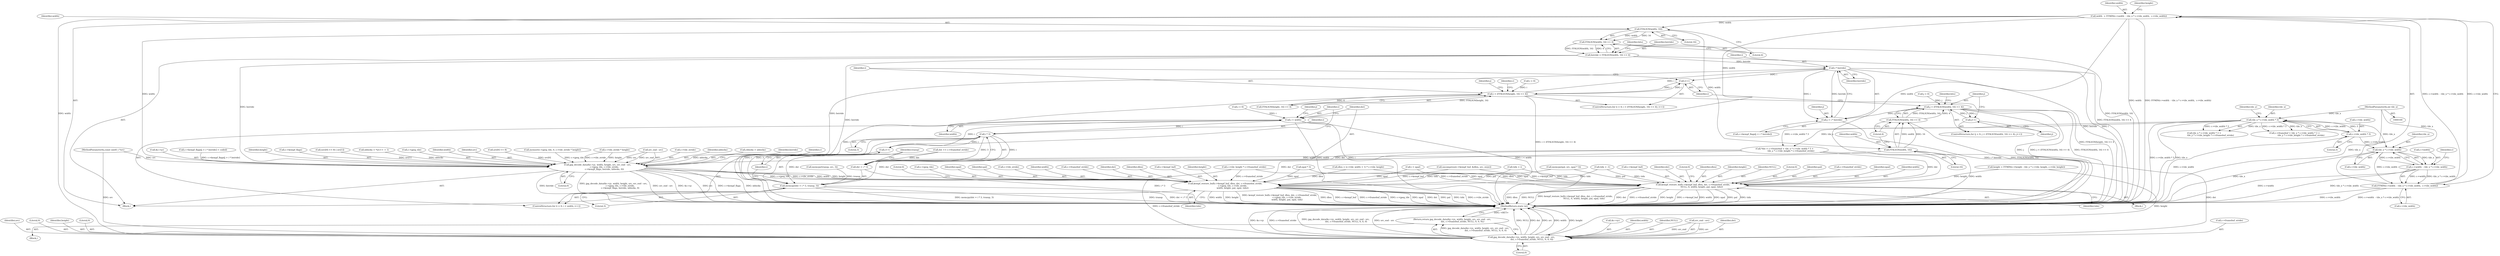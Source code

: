 digraph "0_FFmpeg_2960576378d17d71cc8dccc926352ce568b5eec1@integer" {
"1000177" [label="(Call,width  = FFMIN(c->width  - tile_x * c->tile_width,  c->tile_width))"];
"1000179" [label="(Call,FFMIN(c->width  - tile_x * c->tile_width,  c->tile_width))"];
"1000180" [label="(Call,c->width  - tile_x * c->tile_width)"];
"1000184" [label="(Call,tile_x * c->tile_width)"];
"1000155" [label="(Call,tile_x * c->tile_width * 3)"];
"1000102" [label="(MethodParameterIn,int tile_x)"];
"1000157" [label="(Call,c->tile_width * 3)"];
"1000249" [label="(Call,i < width)"];
"1000257" [label="(Call,i * 3)"];
"1000252" [label="(Call,i++)"];
"1000254" [label="(Call,memcpy(dst + i * 3, transp, 3))"];
"1000255" [label="(Call,dst + i * 3)"];
"1000271" [label="(Call,jpg_decode_data(&c->jc, width, height, src, src_end - src,\n                               dst, c->framebuf_stride, NULL, 0, 0, 0))"];
"1000270" [label="(Return,return jpg_decode_data(&c->jc, width, height, src, src_end - src,\n                               dst, c->framebuf_stride, NULL, 0, 0, 0);)"];
"1000402" [label="(Call,kempf_restore_buf(c->kempf_buf, dlen, dst, c->framebuf_stride,\n                          NULL, 0, width, height, pal, npal, tidx))"];
"1000433" [label="(Call,FFALIGN(width, 16))"];
"1000432" [label="(Call,FFALIGN(width, 16) >> 4)"];
"1000430" [label="(Call,bstride = FFALIGN(width, 16) >> 4)"];
"1000506" [label="(Call,i * bstride)"];
"1000451" [label="(Call,i++)"];
"1000444" [label="(Call,i < (FFALIGN(height, 16) >> 4))"];
"1000504" [label="(Call,j + i * bstride)"];
"1000520" [label="(Call,jpg_decode_data(&c->jc, width, height, src, src_end - src,\n                    c->jpeg_tile, c->tile_stride,\n                    c->kempf_flags, bstride, nblocks, 0))"];
"1000543" [label="(Call,kempf_restore_buf(c->kempf_buf, dlen, dst, c->framebuf_stride,\n                      c->jpeg_tile, c->tile_stride,\n                      width, height, pal, npal, tidx))"];
"1000461" [label="(Call,FFALIGN(width, 16))"];
"1000460" [label="(Call,FFALIGN(width, 16) >> 4)"];
"1000458" [label="(Call,j < (FFALIGN(width, 16) >> 4))"];
"1000465" [label="(Call,j++)"];
"1000177" [label="(Call,width  = FFMIN(c->width  - tile_x * c->tile_width,  c->tile_width))"];
"1000254" [label="(Call,memcpy(dst + i * 3, transp, 3))"];
"1000541" [label="(Identifier,nblocks)"];
"1000269" [label="(Block,)"];
"1000435" [label="(Literal,16)"];
"1000494" [label="(Call,cblocks > nblocks)"];
"1000452" [label="(Identifier,i)"];
"1000500" [label="(Call,c->kempf_flags[j + i * bstride])"];
"1000256" [label="(Identifier,dst)"];
"1000432" [label="(Call,FFALIGN(width, 16) >> 4)"];
"1000163" [label="(Identifier,tile_y)"];
"1000249" [label="(Call,i < width)"];
"1000547" [label="(Identifier,dlen)"];
"1000540" [label="(Identifier,bstride)"];
"1000544" [label="(Call,c->kempf_buf)"];
"1000283" [label="(Call,c->framebuf_stride)"];
"1000543" [label="(Call,kempf_restore_buf(c->kempf_buf, dlen, dst, c->framebuf_stride,\n                      c->jpeg_tile, c->tile_stride,\n                      width, height, pal, npal, tidx))"];
"1000433" [label="(Call,FFALIGN(width, 16))"];
"1000545" [label="(Identifier,c)"];
"1000521" [label="(Call,&c->jc)"];
"1000507" [label="(Identifier,i)"];
"1000499" [label="(Call,c->kempf_flags[j + i * bstride] = coded)"];
"1000463" [label="(Literal,16)"];
"1000178" [label="(Identifier,width)"];
"1000278" [label="(Identifier,src)"];
"1000413" [label="(Identifier,width)"];
"1000246" [label="(Call,i = 0)"];
"1000129" [label="(Call,dlen = (c->tile_width + 1) * c->tile_height)"];
"1000289" [label="(Literal,0)"];
"1000455" [label="(Call,j = 0)"];
"1000157" [label="(Call,c->tile_width * 3)"];
"1000161" [label="(Literal,3)"];
"1000259" [label="(Literal,3)"];
"1000309" [label="(Call,memcpy(pal, src, npal * 3))"];
"1000317" [label="(Call,npal * 3)"];
"1000257" [label="(Call,i * 3)"];
"1000561" [label="(Identifier,npal)"];
"1000271" [label="(Call,jpg_decode_data(&c->jc, width, height, src, src_end - src,\n                               dst, c->framebuf_stride, NULL, 0, 0, 0))"];
"1000445" [label="(Identifier,i)"];
"1000465" [label="(Call,j++)"];
"1000505" [label="(Identifier,j)"];
"1000403" [label="(Call,c->kempf_buf)"];
"1000245" [label="(ControlStructure,for (i = 0; i < width; i++))"];
"1000179" [label="(Call,FFMIN(c->width  - tile_x * c->tile_width,  c->tile_width))"];
"1000329" [label="(Call,i < npal)"];
"1000180" [label="(Call,c->width  - tile_x * c->tile_width)"];
"1000446" [label="(Call,FFALIGN(height, 16) >> 4)"];
"1000508" [label="(Identifier,bstride)"];
"1000560" [label="(Identifier,pal)"];
"1000451" [label="(Call,i++)"];
"1000407" [label="(Identifier,dst)"];
"1000419" [label="(Literal,0)"];
"1000434" [label="(Identifier,width)"];
"1000466" [label="(Identifier,j)"];
"1000470" [label="(Identifier,bits)"];
"1000287" [label="(Literal,0)"];
"1000555" [label="(Call,c->tile_stride)"];
"1000190" [label="(Identifier,c)"];
"1000440" [label="(ControlStructure,for (i = 0; i < (FFALIGN(height, 16) >> 4); i++))"];
"1000462" [label="(Identifier,width)"];
"1000459" [label="(Identifier,j)"];
"1000261" [label="(Literal,3)"];
"1000406" [label="(Identifier,dlen)"];
"1000438" [label="(Identifier,bits)"];
"1000102" [label="(MethodParameterIn,int tile_x)"];
"1000430" [label="(Call,bstride = FFALIGN(width, 16) >> 4)"];
"1000526" [label="(Identifier,height)"];
"1000184" [label="(Call,tile_x * c->tile_width)"];
"1000277" [label="(Identifier,height)"];
"1000250" [label="(Identifier,i)"];
"1000504" [label="(Call,j + i * bstride)"];
"1000460" [label="(Call,FFALIGN(width, 16) >> 4)"];
"1000106" [label="(Block,)"];
"1000441" [label="(Call,i = 0)"];
"1000260" [label="(Identifier,transp)"];
"1000558" [label="(Identifier,width)"];
"1000288" [label="(Literal,0)"];
"1000251" [label="(Identifier,width)"];
"1000414" [label="(Identifier,height)"];
"1000148" [label="(Call,*dst = c->framebuf + tile_x * c->tile_width * 3 +\n                   tile_y * c->tile_height * c->framebuf_stride)"];
"1000270" [label="(Return,return jpg_decode_data(&c->jc, width, height, src, src_end - src,\n                               dst, c->framebuf_stride, NULL, 0, 0, 0);)"];
"1000192" [label="(Call,height = FFMIN(c->height - tile_y * c->tile_height, c->tile_height))"];
"1000444" [label="(Call,i < (FFALIGN(height, 16) >> 4))"];
"1000565" [label="(MethodReturn,static int)"];
"1000458" [label="(Call,j < (FFALIGN(width, 16) >> 4))"];
"1000456" [label="(Identifier,j)"];
"1000542" [label="(Literal,0)"];
"1000158" [label="(Call,c->tile_width)"];
"1000520" [label="(Call,jpg_decode_data(&c->jc, width, height, src, src_end - src,\n                    c->jpeg_tile, c->tile_stride,\n                    c->kempf_flags, bstride, nblocks, 0))"];
"1000154" [label="(Call,tile_x * c->tile_width * 3 +\n                   tile_y * c->tile_height * c->framebuf_stride)"];
"1000186" [label="(Call,c->tile_width)"];
"1000193" [label="(Identifier,height)"];
"1000512" [label="(Identifier,c)"];
"1000411" [label="(Identifier,NULL)"];
"1000454" [label="(ControlStructure,for (j = 0; j < (FFALIGN(width, 16) >> 4); j++))"];
"1000537" [label="(Call,c->kempf_flags)"];
"1000549" [label="(Call,c->framebuf_stride)"];
"1000548" [label="(Identifier,dst)"];
"1000185" [label="(Identifier,tile_x)"];
"1000412" [label="(Literal,0)"];
"1000417" [label="(Identifier,tidx)"];
"1000360" [label="(Call,(src[0] << 8) | src[1])"];
"1000155" [label="(Call,tile_x * c->tile_width * 3)"];
"1000420" [label="(Call,nblocks = *src++ + 1)"];
"1000431" [label="(Identifier,bstride)"];
"1000382" [label="(Call,uncompress(c->kempf_buf, &dlen, src, zsize))"];
"1000189" [label="(Call,c->tile_width)"];
"1000272" [label="(Call,&c->jc)"];
"1000258" [label="(Identifier,i)"];
"1000346" [label="(Call,tidx = i)"];
"1000531" [label="(Call,c->jpeg_tile)"];
"1000276" [label="(Identifier,width)"];
"1000164" [label="(Call,c->tile_height * c->framebuf_stride)"];
"1000401" [label="(Block,)"];
"1000223" [label="(Call,memcpy(transp, src, 3))"];
"1000436" [label="(Literal,4)"];
"1000113" [label="(Call,tidx = -1)"];
"1000525" [label="(Identifier,width)"];
"1000559" [label="(Identifier,height)"];
"1000415" [label="(Identifier,pal)"];
"1000562" [label="(Identifier,tidx)"];
"1000464" [label="(Literal,4)"];
"1000527" [label="(Identifier,src)"];
"1000286" [label="(Identifier,NULL)"];
"1000252" [label="(Call,i++)"];
"1000361" [label="(Call,src[0] << 8)"];
"1000279" [label="(Call,src_end - src)"];
"1000408" [label="(Call,c->framebuf_stride)"];
"1000564" [label="(Literal,0)"];
"1000461" [label="(Call,FFALIGN(width, 16))"];
"1000181" [label="(Call,c->width)"];
"1000150" [label="(Call,c->framebuf + tile_x * c->tile_width * 3 +\n                   tile_y * c->tile_height * c->framebuf_stride)"];
"1000253" [label="(Identifier,i)"];
"1000506" [label="(Call,i * bstride)"];
"1000240" [label="(Call,dst += c->framebuf_stride)"];
"1000510" [label="(Call,memset(c->jpeg_tile, 0, c->tile_stride * height))"];
"1000402" [label="(Call,kempf_restore_buf(c->kempf_buf, dlen, dst, c->framebuf_stride,\n                          NULL, 0, width, height, pal, npal, tidx))"];
"1000416" [label="(Identifier,npal)"];
"1000552" [label="(Call,c->jpeg_tile)"];
"1000282" [label="(Identifier,dst)"];
"1000104" [label="(MethodParameterIn,const uint8_t *src)"];
"1000156" [label="(Identifier,tile_x)"];
"1000515" [label="(Call,c->tile_stride * height)"];
"1000528" [label="(Call,src_end - src)"];
"1000534" [label="(Call,c->tile_stride)"];
"1000255" [label="(Call,dst + i * 3)"];
"1000239" [label="(Identifier,j)"];
"1000177" -> "1000106"  [label="AST: "];
"1000177" -> "1000179"  [label="CFG: "];
"1000178" -> "1000177"  [label="AST: "];
"1000179" -> "1000177"  [label="AST: "];
"1000193" -> "1000177"  [label="CFG: "];
"1000177" -> "1000565"  [label="DDG: width"];
"1000177" -> "1000565"  [label="DDG: FFMIN(c->width  - tile_x * c->tile_width,  c->tile_width)"];
"1000179" -> "1000177"  [label="DDG: c->width  - tile_x * c->tile_width"];
"1000179" -> "1000177"  [label="DDG: c->tile_width"];
"1000177" -> "1000249"  [label="DDG: width"];
"1000177" -> "1000271"  [label="DDG: width"];
"1000177" -> "1000402"  [label="DDG: width"];
"1000177" -> "1000433"  [label="DDG: width"];
"1000179" -> "1000189"  [label="CFG: "];
"1000180" -> "1000179"  [label="AST: "];
"1000189" -> "1000179"  [label="AST: "];
"1000179" -> "1000565"  [label="DDG: c->tile_width"];
"1000179" -> "1000565"  [label="DDG: c->width  - tile_x * c->tile_width"];
"1000180" -> "1000179"  [label="DDG: c->width"];
"1000180" -> "1000179"  [label="DDG: tile_x * c->tile_width"];
"1000184" -> "1000179"  [label="DDG: c->tile_width"];
"1000180" -> "1000184"  [label="CFG: "];
"1000181" -> "1000180"  [label="AST: "];
"1000184" -> "1000180"  [label="AST: "];
"1000190" -> "1000180"  [label="CFG: "];
"1000180" -> "1000565"  [label="DDG: tile_x * c->tile_width"];
"1000180" -> "1000565"  [label="DDG: c->width"];
"1000184" -> "1000180"  [label="DDG: tile_x"];
"1000184" -> "1000180"  [label="DDG: c->tile_width"];
"1000184" -> "1000186"  [label="CFG: "];
"1000185" -> "1000184"  [label="AST: "];
"1000186" -> "1000184"  [label="AST: "];
"1000184" -> "1000565"  [label="DDG: tile_x"];
"1000155" -> "1000184"  [label="DDG: tile_x"];
"1000102" -> "1000184"  [label="DDG: tile_x"];
"1000157" -> "1000184"  [label="DDG: c->tile_width"];
"1000155" -> "1000154"  [label="AST: "];
"1000155" -> "1000157"  [label="CFG: "];
"1000156" -> "1000155"  [label="AST: "];
"1000157" -> "1000155"  [label="AST: "];
"1000163" -> "1000155"  [label="CFG: "];
"1000155" -> "1000565"  [label="DDG: c->tile_width * 3"];
"1000155" -> "1000565"  [label="DDG: tile_x"];
"1000155" -> "1000148"  [label="DDG: tile_x"];
"1000155" -> "1000148"  [label="DDG: c->tile_width * 3"];
"1000155" -> "1000150"  [label="DDG: tile_x"];
"1000155" -> "1000150"  [label="DDG: c->tile_width * 3"];
"1000155" -> "1000154"  [label="DDG: tile_x"];
"1000155" -> "1000154"  [label="DDG: c->tile_width * 3"];
"1000102" -> "1000155"  [label="DDG: tile_x"];
"1000157" -> "1000155"  [label="DDG: c->tile_width"];
"1000157" -> "1000155"  [label="DDG: 3"];
"1000102" -> "1000100"  [label="AST: "];
"1000102" -> "1000565"  [label="DDG: tile_x"];
"1000157" -> "1000161"  [label="CFG: "];
"1000158" -> "1000157"  [label="AST: "];
"1000161" -> "1000157"  [label="AST: "];
"1000157" -> "1000565"  [label="DDG: c->tile_width"];
"1000249" -> "1000245"  [label="AST: "];
"1000249" -> "1000251"  [label="CFG: "];
"1000250" -> "1000249"  [label="AST: "];
"1000251" -> "1000249"  [label="AST: "];
"1000256" -> "1000249"  [label="CFG: "];
"1000239" -> "1000249"  [label="CFG: "];
"1000249" -> "1000565"  [label="DDG: width"];
"1000249" -> "1000565"  [label="DDG: i"];
"1000249" -> "1000565"  [label="DDG: i < width"];
"1000252" -> "1000249"  [label="DDG: i"];
"1000246" -> "1000249"  [label="DDG: i"];
"1000249" -> "1000257"  [label="DDG: i"];
"1000257" -> "1000255"  [label="AST: "];
"1000257" -> "1000259"  [label="CFG: "];
"1000258" -> "1000257"  [label="AST: "];
"1000259" -> "1000257"  [label="AST: "];
"1000255" -> "1000257"  [label="CFG: "];
"1000257" -> "1000252"  [label="DDG: i"];
"1000257" -> "1000254"  [label="DDG: i"];
"1000257" -> "1000254"  [label="DDG: 3"];
"1000257" -> "1000255"  [label="DDG: i"];
"1000257" -> "1000255"  [label="DDG: 3"];
"1000252" -> "1000245"  [label="AST: "];
"1000252" -> "1000253"  [label="CFG: "];
"1000253" -> "1000252"  [label="AST: "];
"1000250" -> "1000252"  [label="CFG: "];
"1000254" -> "1000245"  [label="AST: "];
"1000254" -> "1000261"  [label="CFG: "];
"1000255" -> "1000254"  [label="AST: "];
"1000260" -> "1000254"  [label="AST: "];
"1000261" -> "1000254"  [label="AST: "];
"1000253" -> "1000254"  [label="CFG: "];
"1000254" -> "1000565"  [label="DDG: transp"];
"1000254" -> "1000565"  [label="DDG: dst + i * 3"];
"1000254" -> "1000565"  [label="DDG: memcpy(dst + i * 3, transp, 3)"];
"1000148" -> "1000254"  [label="DDG: dst"];
"1000240" -> "1000254"  [label="DDG: dst"];
"1000223" -> "1000254"  [label="DDG: transp"];
"1000256" -> "1000255"  [label="AST: "];
"1000260" -> "1000255"  [label="CFG: "];
"1000255" -> "1000565"  [label="DDG: i * 3"];
"1000148" -> "1000255"  [label="DDG: dst"];
"1000240" -> "1000255"  [label="DDG: dst"];
"1000271" -> "1000270"  [label="AST: "];
"1000271" -> "1000289"  [label="CFG: "];
"1000272" -> "1000271"  [label="AST: "];
"1000276" -> "1000271"  [label="AST: "];
"1000277" -> "1000271"  [label="AST: "];
"1000278" -> "1000271"  [label="AST: "];
"1000279" -> "1000271"  [label="AST: "];
"1000282" -> "1000271"  [label="AST: "];
"1000283" -> "1000271"  [label="AST: "];
"1000286" -> "1000271"  [label="AST: "];
"1000287" -> "1000271"  [label="AST: "];
"1000288" -> "1000271"  [label="AST: "];
"1000289" -> "1000271"  [label="AST: "];
"1000270" -> "1000271"  [label="CFG: "];
"1000271" -> "1000565"  [label="DDG: NULL"];
"1000271" -> "1000565"  [label="DDG: dst"];
"1000271" -> "1000565"  [label="DDG: src"];
"1000271" -> "1000565"  [label="DDG: width"];
"1000271" -> "1000565"  [label="DDG: height"];
"1000271" -> "1000565"  [label="DDG: &c->jc"];
"1000271" -> "1000565"  [label="DDG: c->framebuf_stride"];
"1000271" -> "1000565"  [label="DDG: jpg_decode_data(&c->jc, width, height, src, src_end - src,\n                               dst, c->framebuf_stride, NULL, 0, 0, 0)"];
"1000271" -> "1000565"  [label="DDG: src_end - src"];
"1000271" -> "1000270"  [label="DDG: jpg_decode_data(&c->jc, width, height, src, src_end - src,\n                               dst, c->framebuf_stride, NULL, 0, 0, 0)"];
"1000192" -> "1000271"  [label="DDG: height"];
"1000279" -> "1000271"  [label="DDG: src"];
"1000279" -> "1000271"  [label="DDG: src_end"];
"1000104" -> "1000271"  [label="DDG: src"];
"1000148" -> "1000271"  [label="DDG: dst"];
"1000164" -> "1000271"  [label="DDG: c->framebuf_stride"];
"1000270" -> "1000269"  [label="AST: "];
"1000565" -> "1000270"  [label="CFG: "];
"1000270" -> "1000565"  [label="DDG: <RET>"];
"1000402" -> "1000401"  [label="AST: "];
"1000402" -> "1000417"  [label="CFG: "];
"1000403" -> "1000402"  [label="AST: "];
"1000406" -> "1000402"  [label="AST: "];
"1000407" -> "1000402"  [label="AST: "];
"1000408" -> "1000402"  [label="AST: "];
"1000411" -> "1000402"  [label="AST: "];
"1000412" -> "1000402"  [label="AST: "];
"1000413" -> "1000402"  [label="AST: "];
"1000414" -> "1000402"  [label="AST: "];
"1000415" -> "1000402"  [label="AST: "];
"1000416" -> "1000402"  [label="AST: "];
"1000417" -> "1000402"  [label="AST: "];
"1000419" -> "1000402"  [label="CFG: "];
"1000402" -> "1000565"  [label="DDG: NULL"];
"1000402" -> "1000565"  [label="DDG: kempf_restore_buf(c->kempf_buf, dlen, dst, c->framebuf_stride,\n                          NULL, 0, width, height, pal, npal, tidx)"];
"1000402" -> "1000565"  [label="DDG: dst"];
"1000402" -> "1000565"  [label="DDG: c->framebuf_stride"];
"1000402" -> "1000565"  [label="DDG: height"];
"1000402" -> "1000565"  [label="DDG: c->kempf_buf"];
"1000402" -> "1000565"  [label="DDG: width"];
"1000402" -> "1000565"  [label="DDG: npal"];
"1000402" -> "1000565"  [label="DDG: pal"];
"1000402" -> "1000565"  [label="DDG: tidx"];
"1000402" -> "1000565"  [label="DDG: dlen"];
"1000382" -> "1000402"  [label="DDG: c->kempf_buf"];
"1000129" -> "1000402"  [label="DDG: dlen"];
"1000148" -> "1000402"  [label="DDG: dst"];
"1000164" -> "1000402"  [label="DDG: c->framebuf_stride"];
"1000192" -> "1000402"  [label="DDG: height"];
"1000309" -> "1000402"  [label="DDG: pal"];
"1000329" -> "1000402"  [label="DDG: npal"];
"1000317" -> "1000402"  [label="DDG: npal"];
"1000113" -> "1000402"  [label="DDG: tidx"];
"1000346" -> "1000402"  [label="DDG: tidx"];
"1000433" -> "1000432"  [label="AST: "];
"1000433" -> "1000435"  [label="CFG: "];
"1000434" -> "1000433"  [label="AST: "];
"1000435" -> "1000433"  [label="AST: "];
"1000436" -> "1000433"  [label="CFG: "];
"1000433" -> "1000432"  [label="DDG: width"];
"1000433" -> "1000432"  [label="DDG: 16"];
"1000433" -> "1000461"  [label="DDG: width"];
"1000433" -> "1000520"  [label="DDG: width"];
"1000432" -> "1000430"  [label="AST: "];
"1000432" -> "1000436"  [label="CFG: "];
"1000436" -> "1000432"  [label="AST: "];
"1000430" -> "1000432"  [label="CFG: "];
"1000432" -> "1000565"  [label="DDG: FFALIGN(width, 16)"];
"1000432" -> "1000430"  [label="DDG: FFALIGN(width, 16)"];
"1000432" -> "1000430"  [label="DDG: 4"];
"1000430" -> "1000106"  [label="AST: "];
"1000431" -> "1000430"  [label="AST: "];
"1000438" -> "1000430"  [label="CFG: "];
"1000430" -> "1000565"  [label="DDG: FFALIGN(width, 16) >> 4"];
"1000430" -> "1000565"  [label="DDG: bstride"];
"1000430" -> "1000506"  [label="DDG: bstride"];
"1000430" -> "1000520"  [label="DDG: bstride"];
"1000506" -> "1000504"  [label="AST: "];
"1000506" -> "1000508"  [label="CFG: "];
"1000507" -> "1000506"  [label="AST: "];
"1000508" -> "1000506"  [label="AST: "];
"1000504" -> "1000506"  [label="CFG: "];
"1000506" -> "1000565"  [label="DDG: i"];
"1000506" -> "1000565"  [label="DDG: bstride"];
"1000506" -> "1000451"  [label="DDG: i"];
"1000506" -> "1000504"  [label="DDG: i"];
"1000506" -> "1000504"  [label="DDG: bstride"];
"1000444" -> "1000506"  [label="DDG: i"];
"1000506" -> "1000520"  [label="DDG: bstride"];
"1000451" -> "1000440"  [label="AST: "];
"1000451" -> "1000452"  [label="CFG: "];
"1000452" -> "1000451"  [label="AST: "];
"1000445" -> "1000451"  [label="CFG: "];
"1000451" -> "1000444"  [label="DDG: i"];
"1000444" -> "1000451"  [label="DDG: i"];
"1000444" -> "1000440"  [label="AST: "];
"1000444" -> "1000446"  [label="CFG: "];
"1000445" -> "1000444"  [label="AST: "];
"1000446" -> "1000444"  [label="AST: "];
"1000456" -> "1000444"  [label="CFG: "];
"1000512" -> "1000444"  [label="CFG: "];
"1000444" -> "1000565"  [label="DDG: FFALIGN(height, 16) >> 4"];
"1000444" -> "1000565"  [label="DDG: i"];
"1000444" -> "1000565"  [label="DDG: i < (FFALIGN(height, 16) >> 4)"];
"1000441" -> "1000444"  [label="DDG: i"];
"1000446" -> "1000444"  [label="DDG: FFALIGN(height, 16)"];
"1000446" -> "1000444"  [label="DDG: 4"];
"1000504" -> "1000500"  [label="AST: "];
"1000505" -> "1000504"  [label="AST: "];
"1000500" -> "1000504"  [label="CFG: "];
"1000504" -> "1000565"  [label="DDG: i * bstride"];
"1000458" -> "1000504"  [label="DDG: j"];
"1000520" -> "1000106"  [label="AST: "];
"1000520" -> "1000542"  [label="CFG: "];
"1000521" -> "1000520"  [label="AST: "];
"1000525" -> "1000520"  [label="AST: "];
"1000526" -> "1000520"  [label="AST: "];
"1000527" -> "1000520"  [label="AST: "];
"1000528" -> "1000520"  [label="AST: "];
"1000531" -> "1000520"  [label="AST: "];
"1000534" -> "1000520"  [label="AST: "];
"1000537" -> "1000520"  [label="AST: "];
"1000540" -> "1000520"  [label="AST: "];
"1000541" -> "1000520"  [label="AST: "];
"1000542" -> "1000520"  [label="AST: "];
"1000545" -> "1000520"  [label="CFG: "];
"1000520" -> "1000565"  [label="DDG: bstride"];
"1000520" -> "1000565"  [label="DDG: jpg_decode_data(&c->jc, width, height, src, src_end - src,\n                    c->jpeg_tile, c->tile_stride,\n                    c->kempf_flags, bstride, nblocks, 0)"];
"1000520" -> "1000565"  [label="DDG: src_end - src"];
"1000520" -> "1000565"  [label="DDG: &c->jc"];
"1000520" -> "1000565"  [label="DDG: src"];
"1000520" -> "1000565"  [label="DDG: c->kempf_flags"];
"1000520" -> "1000565"  [label="DDG: nblocks"];
"1000461" -> "1000520"  [label="DDG: width"];
"1000515" -> "1000520"  [label="DDG: height"];
"1000515" -> "1000520"  [label="DDG: c->tile_stride"];
"1000528" -> "1000520"  [label="DDG: src"];
"1000528" -> "1000520"  [label="DDG: src_end"];
"1000360" -> "1000520"  [label="DDG: src[1]"];
"1000361" -> "1000520"  [label="DDG: src[0]"];
"1000104" -> "1000520"  [label="DDG: src"];
"1000510" -> "1000520"  [label="DDG: c->jpeg_tile"];
"1000499" -> "1000520"  [label="DDG: c->kempf_flags[j + i * bstride]"];
"1000494" -> "1000520"  [label="DDG: nblocks"];
"1000420" -> "1000520"  [label="DDG: nblocks"];
"1000520" -> "1000543"  [label="DDG: c->jpeg_tile"];
"1000520" -> "1000543"  [label="DDG: c->tile_stride"];
"1000520" -> "1000543"  [label="DDG: width"];
"1000520" -> "1000543"  [label="DDG: height"];
"1000543" -> "1000106"  [label="AST: "];
"1000543" -> "1000562"  [label="CFG: "];
"1000544" -> "1000543"  [label="AST: "];
"1000547" -> "1000543"  [label="AST: "];
"1000548" -> "1000543"  [label="AST: "];
"1000549" -> "1000543"  [label="AST: "];
"1000552" -> "1000543"  [label="AST: "];
"1000555" -> "1000543"  [label="AST: "];
"1000558" -> "1000543"  [label="AST: "];
"1000559" -> "1000543"  [label="AST: "];
"1000560" -> "1000543"  [label="AST: "];
"1000561" -> "1000543"  [label="AST: "];
"1000562" -> "1000543"  [label="AST: "];
"1000564" -> "1000543"  [label="CFG: "];
"1000543" -> "1000565"  [label="DDG: dst"];
"1000543" -> "1000565"  [label="DDG: pal"];
"1000543" -> "1000565"  [label="DDG: tidx"];
"1000543" -> "1000565"  [label="DDG: c->tile_stride"];
"1000543" -> "1000565"  [label="DDG: width"];
"1000543" -> "1000565"  [label="DDG: height"];
"1000543" -> "1000565"  [label="DDG: kempf_restore_buf(c->kempf_buf, dlen, dst, c->framebuf_stride,\n                      c->jpeg_tile, c->tile_stride,\n                      width, height, pal, npal, tidx)"];
"1000543" -> "1000565"  [label="DDG: dlen"];
"1000543" -> "1000565"  [label="DDG: c->kempf_buf"];
"1000543" -> "1000565"  [label="DDG: c->framebuf_stride"];
"1000543" -> "1000565"  [label="DDG: c->jpeg_tile"];
"1000543" -> "1000565"  [label="DDG: npal"];
"1000382" -> "1000543"  [label="DDG: c->kempf_buf"];
"1000129" -> "1000543"  [label="DDG: dlen"];
"1000148" -> "1000543"  [label="DDG: dst"];
"1000164" -> "1000543"  [label="DDG: c->framebuf_stride"];
"1000309" -> "1000543"  [label="DDG: pal"];
"1000329" -> "1000543"  [label="DDG: npal"];
"1000317" -> "1000543"  [label="DDG: npal"];
"1000113" -> "1000543"  [label="DDG: tidx"];
"1000346" -> "1000543"  [label="DDG: tidx"];
"1000461" -> "1000460"  [label="AST: "];
"1000461" -> "1000463"  [label="CFG: "];
"1000462" -> "1000461"  [label="AST: "];
"1000463" -> "1000461"  [label="AST: "];
"1000464" -> "1000461"  [label="CFG: "];
"1000461" -> "1000565"  [label="DDG: width"];
"1000461" -> "1000460"  [label="DDG: width"];
"1000461" -> "1000460"  [label="DDG: 16"];
"1000460" -> "1000458"  [label="AST: "];
"1000460" -> "1000464"  [label="CFG: "];
"1000464" -> "1000460"  [label="AST: "];
"1000458" -> "1000460"  [label="CFG: "];
"1000460" -> "1000565"  [label="DDG: FFALIGN(width, 16)"];
"1000460" -> "1000458"  [label="DDG: FFALIGN(width, 16)"];
"1000460" -> "1000458"  [label="DDG: 4"];
"1000458" -> "1000454"  [label="AST: "];
"1000459" -> "1000458"  [label="AST: "];
"1000470" -> "1000458"  [label="CFG: "];
"1000452" -> "1000458"  [label="CFG: "];
"1000458" -> "1000565"  [label="DDG: FFALIGN(width, 16) >> 4"];
"1000458" -> "1000565"  [label="DDG: j"];
"1000458" -> "1000565"  [label="DDG: j < (FFALIGN(width, 16) >> 4)"];
"1000455" -> "1000458"  [label="DDG: j"];
"1000465" -> "1000458"  [label="DDG: j"];
"1000458" -> "1000465"  [label="DDG: j"];
"1000465" -> "1000454"  [label="AST: "];
"1000465" -> "1000466"  [label="CFG: "];
"1000466" -> "1000465"  [label="AST: "];
"1000459" -> "1000465"  [label="CFG: "];
}

